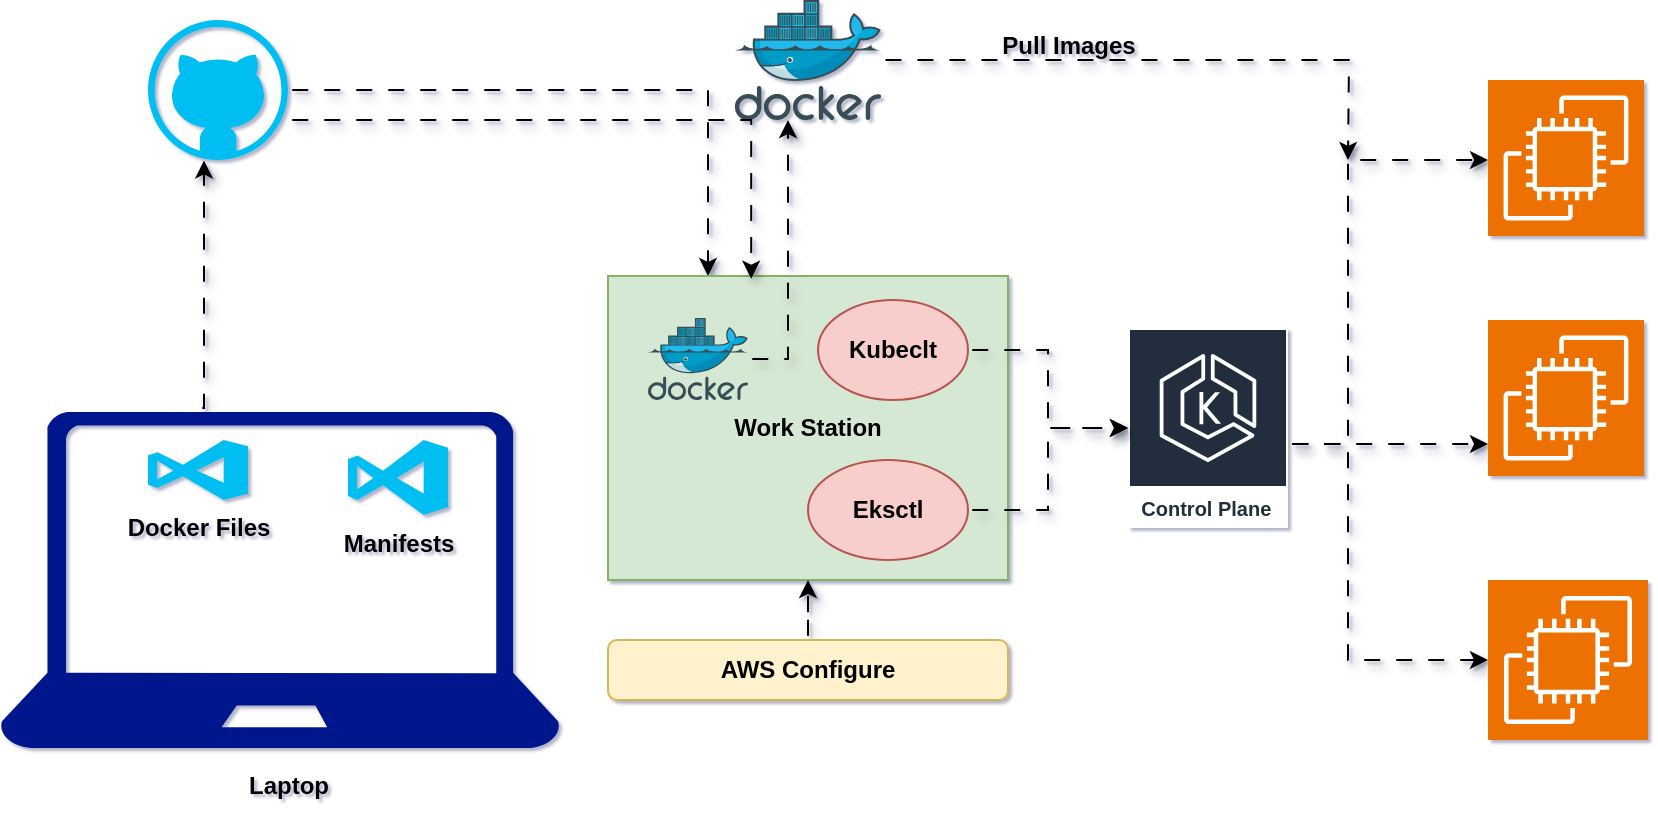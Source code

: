 <mxfile version="26.0.2">
  <diagram name="Page-1" id="0FFAost96XIiCVZfgAwb">
    <mxGraphModel dx="1050" dy="557" grid="0" gridSize="14" guides="1" tooltips="1" connect="1" arrows="1" fold="1" page="0" pageScale="1" pageWidth="850" pageHeight="1100" background="#ffffff" math="0" shadow="1">
      <root>
        <mxCell id="0" />
        <mxCell id="1" parent="0" />
        <mxCell id="GhYstoaCbRWL_btryWHg-8" style="edgeStyle=orthogonalEdgeStyle;rounded=0;orthogonalLoop=1;jettySize=auto;html=1;flowAnimation=1;shadow=1;" edge="1" parent="1" source="GhYstoaCbRWL_btryWHg-2" target="GhYstoaCbRWL_btryWHg-4">
          <mxGeometry relative="1" as="geometry">
            <Array as="points">
              <mxPoint x="782" y="292" />
              <mxPoint x="782" y="292" />
            </Array>
          </mxGeometry>
        </mxCell>
        <mxCell id="GhYstoaCbRWL_btryWHg-11" style="edgeStyle=orthogonalEdgeStyle;rounded=0;orthogonalLoop=1;jettySize=auto;html=1;flowAnimation=1;shadow=1;" edge="1" parent="1" source="GhYstoaCbRWL_btryWHg-2">
          <mxGeometry relative="1" as="geometry">
            <mxPoint x="822" y="150" as="targetPoint" />
            <Array as="points">
              <mxPoint x="752" y="292" />
              <mxPoint x="752" y="150" />
              <mxPoint x="812" y="150" />
            </Array>
          </mxGeometry>
        </mxCell>
        <mxCell id="GhYstoaCbRWL_btryWHg-12" style="edgeStyle=orthogonalEdgeStyle;rounded=0;orthogonalLoop=1;jettySize=auto;html=1;entryX=0;entryY=0.5;entryDx=0;entryDy=0;entryPerimeter=0;flowAnimation=1;shadow=1;" edge="1" parent="1" source="GhYstoaCbRWL_btryWHg-2" target="GhYstoaCbRWL_btryWHg-5">
          <mxGeometry relative="1" as="geometry">
            <mxPoint x="752" y="400" as="targetPoint" />
            <Array as="points">
              <mxPoint x="752" y="292" />
              <mxPoint x="752" y="400" />
            </Array>
          </mxGeometry>
        </mxCell>
        <mxCell id="GhYstoaCbRWL_btryWHg-2" value="&lt;span style=&quot;background-color: light-dark(#ffffff, var(--ge-dark-color, #121212));&quot;&gt;Control Plane&lt;span style=&quot;white-space: pre;&quot;&gt;&#x9;&lt;/span&gt;&lt;/span&gt;" style="sketch=0;outlineConnect=0;fontColor=#232F3E;gradientColor=none;strokeColor=#ffffff;fillColor=#232F3E;dashed=0;verticalLabelPosition=middle;verticalAlign=bottom;align=center;html=1;whiteSpace=wrap;fontSize=10;fontStyle=1;spacing=3;shape=mxgraph.aws4.productIcon;prIcon=mxgraph.aws4.eks;" vertex="1" parent="1">
          <mxGeometry x="642" y="234" width="80" height="100" as="geometry" />
        </mxCell>
        <mxCell id="GhYstoaCbRWL_btryWHg-3" value="" style="sketch=0;points=[[0,0,0],[0.25,0,0],[0.5,0,0],[0.75,0,0],[1,0,0],[0,1,0],[0.25,1,0],[0.5,1,0],[0.75,1,0],[1,1,0],[0,0.25,0],[0,0.5,0],[0,0.75,0],[1,0.25,0],[1,0.5,0],[1,0.75,0]];outlineConnect=0;fontColor=#232F3E;fillColor=#ED7100;strokeColor=#ffffff;dashed=0;verticalLabelPosition=bottom;verticalAlign=top;align=center;html=1;fontSize=12;fontStyle=0;aspect=fixed;shape=mxgraph.aws4.resourceIcon;resIcon=mxgraph.aws4.ec2;" vertex="1" parent="1">
          <mxGeometry x="822" y="110" width="78" height="78" as="geometry" />
        </mxCell>
        <mxCell id="GhYstoaCbRWL_btryWHg-4" value="" style="sketch=0;points=[[0,0,0],[0.25,0,0],[0.5,0,0],[0.75,0,0],[1,0,0],[0,1,0],[0.25,1,0],[0.5,1,0],[0.75,1,0],[1,1,0],[0,0.25,0],[0,0.5,0],[0,0.75,0],[1,0.25,0],[1,0.5,0],[1,0.75,0]];outlineConnect=0;fontColor=#232F3E;fillColor=#ED7100;strokeColor=#ffffff;dashed=0;verticalLabelPosition=bottom;verticalAlign=top;align=center;html=1;fontSize=12;fontStyle=0;aspect=fixed;shape=mxgraph.aws4.resourceIcon;resIcon=mxgraph.aws4.ec2;" vertex="1" parent="1">
          <mxGeometry x="822" y="230" width="78" height="78" as="geometry" />
        </mxCell>
        <mxCell id="GhYstoaCbRWL_btryWHg-5" value="" style="sketch=0;points=[[0,0,0],[0.25,0,0],[0.5,0,0],[0.75,0,0],[1,0,0],[0,1,0],[0.25,1,0],[0.5,1,0],[0.75,1,0],[1,1,0],[0,0.25,0],[0,0.5,0],[0,0.75,0],[1,0.25,0],[1,0.5,0],[1,0.75,0]];outlineConnect=0;fontColor=#232F3E;fillColor=#ED7100;strokeColor=#ffffff;dashed=0;verticalLabelPosition=bottom;verticalAlign=top;align=center;html=1;fontSize=12;fontStyle=0;aspect=fixed;shape=mxgraph.aws4.resourceIcon;resIcon=mxgraph.aws4.ec2;" vertex="1" parent="1">
          <mxGeometry x="822" y="360" width="80" height="80" as="geometry" />
        </mxCell>
        <mxCell id="GhYstoaCbRWL_btryWHg-13" value="" style="sketch=0;aspect=fixed;pointerEvents=1;shadow=0;dashed=0;html=1;strokeColor=none;labelPosition=center;verticalLabelPosition=bottom;verticalAlign=top;align=center;fillColor=#00188D;shape=mxgraph.azure.laptop" vertex="1" parent="1">
          <mxGeometry x="78" y="276" width="280" height="168" as="geometry" />
        </mxCell>
        <mxCell id="GhYstoaCbRWL_btryWHg-14" value="&lt;b&gt;Docker Files&lt;/b&gt;" style="verticalLabelPosition=bottom;html=1;verticalAlign=top;align=center;strokeColor=none;fillColor=#00BEF2;shape=mxgraph.azure.visual_studio_online;" vertex="1" parent="1">
          <mxGeometry x="152" y="290" width="50" height="30" as="geometry" />
        </mxCell>
        <mxCell id="GhYstoaCbRWL_btryWHg-21" style="edgeStyle=orthogonalEdgeStyle;rounded=0;orthogonalLoop=1;jettySize=auto;html=1;entryX=0.25;entryY=0;entryDx=0;entryDy=0;flowAnimation=1;shadow=1;" edge="1" parent="1" source="GhYstoaCbRWL_btryWHg-17" target="GhYstoaCbRWL_btryWHg-19">
          <mxGeometry relative="1" as="geometry" />
        </mxCell>
        <mxCell id="GhYstoaCbRWL_btryWHg-17" value="" style="verticalLabelPosition=bottom;html=1;verticalAlign=top;align=center;strokeColor=none;fillColor=#00BEF2;shape=mxgraph.azure.github_code;pointerEvents=1;" vertex="1" parent="1">
          <mxGeometry x="152" y="80" width="70" height="70" as="geometry" />
        </mxCell>
        <mxCell id="GhYstoaCbRWL_btryWHg-18" style="edgeStyle=orthogonalEdgeStyle;rounded=0;orthogonalLoop=1;jettySize=auto;html=1;entryX=0.4;entryY=1.003;entryDx=0;entryDy=0;entryPerimeter=0;flowAnimation=1;shadow=1;" edge="1" parent="1" target="GhYstoaCbRWL_btryWHg-17">
          <mxGeometry relative="1" as="geometry">
            <mxPoint x="177" y="274" as="sourcePoint" />
            <Array as="points">
              <mxPoint x="180" y="230" />
              <mxPoint x="180" y="230" />
            </Array>
          </mxGeometry>
        </mxCell>
        <mxCell id="GhYstoaCbRWL_btryWHg-19" value="&lt;b&gt;Work Station&lt;/b&gt;" style="whiteSpace=wrap;html=1;fillColor=#d5e8d4;strokeColor=#82b366;" vertex="1" parent="1">
          <mxGeometry x="382" y="208" width="200" height="152" as="geometry" />
        </mxCell>
        <mxCell id="GhYstoaCbRWL_btryWHg-31" style="edgeStyle=orthogonalEdgeStyle;rounded=0;orthogonalLoop=1;jettySize=auto;html=1;flowAnimation=1;shadow=1;" edge="1" parent="1" source="GhYstoaCbRWL_btryWHg-20" target="GhYstoaCbRWL_btryWHg-22">
          <mxGeometry relative="1" as="geometry">
            <Array as="points">
              <mxPoint x="472" y="250" />
            </Array>
          </mxGeometry>
        </mxCell>
        <mxCell id="GhYstoaCbRWL_btryWHg-20" value="" style="image;sketch=0;aspect=fixed;html=1;points=[];align=center;fontSize=12;image=img/lib/mscae/Docker.svg;" vertex="1" parent="1">
          <mxGeometry x="402" y="229" width="50" height="41" as="geometry" />
        </mxCell>
        <mxCell id="GhYstoaCbRWL_btryWHg-32" style="edgeStyle=orthogonalEdgeStyle;rounded=0;orthogonalLoop=1;jettySize=auto;html=1;flowAnimation=1;shadow=1;" edge="1" parent="1" source="GhYstoaCbRWL_btryWHg-22">
          <mxGeometry relative="1" as="geometry">
            <mxPoint x="752" y="150" as="targetPoint" />
          </mxGeometry>
        </mxCell>
        <mxCell id="GhYstoaCbRWL_btryWHg-22" value="" style="image;sketch=0;aspect=fixed;html=1;points=[];align=center;fontSize=12;image=img/lib/mscae/Docker.svg;imageBorder=none;" vertex="1" parent="1">
          <mxGeometry x="445.41" y="70" width="73.17" height="60" as="geometry" />
        </mxCell>
        <mxCell id="GhYstoaCbRWL_btryWHg-29" style="edgeStyle=orthogonalEdgeStyle;rounded=0;orthogonalLoop=1;jettySize=auto;html=1;flowAnimation=1;shadow=1;" edge="1" parent="1" source="GhYstoaCbRWL_btryWHg-23" target="GhYstoaCbRWL_btryWHg-2">
          <mxGeometry relative="1" as="geometry" />
        </mxCell>
        <mxCell id="GhYstoaCbRWL_btryWHg-23" value="&lt;b&gt;Kubeclt&lt;/b&gt;" style="ellipse;whiteSpace=wrap;html=1;fillColor=#f8cecc;strokeColor=#b85450;" vertex="1" parent="1">
          <mxGeometry x="487" y="220" width="75" height="50" as="geometry" />
        </mxCell>
        <mxCell id="GhYstoaCbRWL_btryWHg-33" style="edgeStyle=orthogonalEdgeStyle;rounded=0;orthogonalLoop=1;jettySize=auto;html=1;flowAnimation=1;shadow=1;" edge="1" parent="1" source="GhYstoaCbRWL_btryWHg-26" target="GhYstoaCbRWL_btryWHg-19">
          <mxGeometry relative="1" as="geometry" />
        </mxCell>
        <mxCell id="GhYstoaCbRWL_btryWHg-26" value="&lt;b&gt;AWS Configure&lt;/b&gt;" style="rounded=1;whiteSpace=wrap;html=1;fillColor=#fff2cc;strokeColor=#d6b656;" vertex="1" parent="1">
          <mxGeometry x="382" y="390" width="200" height="30" as="geometry" />
        </mxCell>
        <mxCell id="GhYstoaCbRWL_btryWHg-30" value="" style="edgeStyle=orthogonalEdgeStyle;rounded=0;orthogonalLoop=1;jettySize=auto;html=1;flowAnimation=1;shadow=1;" edge="1" parent="1" source="GhYstoaCbRWL_btryWHg-27" target="GhYstoaCbRWL_btryWHg-2">
          <mxGeometry relative="1" as="geometry" />
        </mxCell>
        <mxCell id="GhYstoaCbRWL_btryWHg-27" value="&lt;b&gt;Eksctl&lt;/b&gt;" style="ellipse;whiteSpace=wrap;html=1;fillColor=#f8cecc;strokeColor=#b85450;" vertex="1" parent="1">
          <mxGeometry x="482" y="300" width="80" height="50" as="geometry" />
        </mxCell>
        <mxCell id="GhYstoaCbRWL_btryWHg-34" style="edgeStyle=orthogonalEdgeStyle;rounded=0;orthogonalLoop=1;jettySize=auto;html=1;entryX=0.358;entryY=0.009;entryDx=0;entryDy=0;entryPerimeter=0;flowAnimation=1;shadow=1;" edge="1" parent="1" source="GhYstoaCbRWL_btryWHg-17" target="GhYstoaCbRWL_btryWHg-19">
          <mxGeometry relative="1" as="geometry">
            <Array as="points">
              <mxPoint x="454" y="130" />
            </Array>
          </mxGeometry>
        </mxCell>
        <mxCell id="GhYstoaCbRWL_btryWHg-35" value="&lt;b&gt;Pull Images&lt;/b&gt;" style="text;html=1;align=center;verticalAlign=middle;resizable=0;points=[];autosize=1;strokeColor=none;fillColor=none;" vertex="1" parent="1">
          <mxGeometry x="567" y="78" width="90" height="30" as="geometry" />
        </mxCell>
        <mxCell id="GhYstoaCbRWL_btryWHg-36" value="&lt;b&gt;Manifests&lt;/b&gt;" style="verticalLabelPosition=bottom;html=1;verticalAlign=top;align=center;strokeColor=none;fillColor=#00BEF2;shape=mxgraph.azure.visual_studio_online;" vertex="1" parent="1">
          <mxGeometry x="252" y="290" width="50" height="37.5" as="geometry" />
        </mxCell>
        <mxCell id="GhYstoaCbRWL_btryWHg-37" value="&lt;b&gt;Laptop&lt;/b&gt;" style="text;html=1;align=center;verticalAlign=middle;resizable=0;points=[];autosize=1;strokeColor=none;fillColor=none;" vertex="1" parent="1">
          <mxGeometry x="192" y="448" width="60" height="30" as="geometry" />
        </mxCell>
      </root>
    </mxGraphModel>
  </diagram>
</mxfile>
